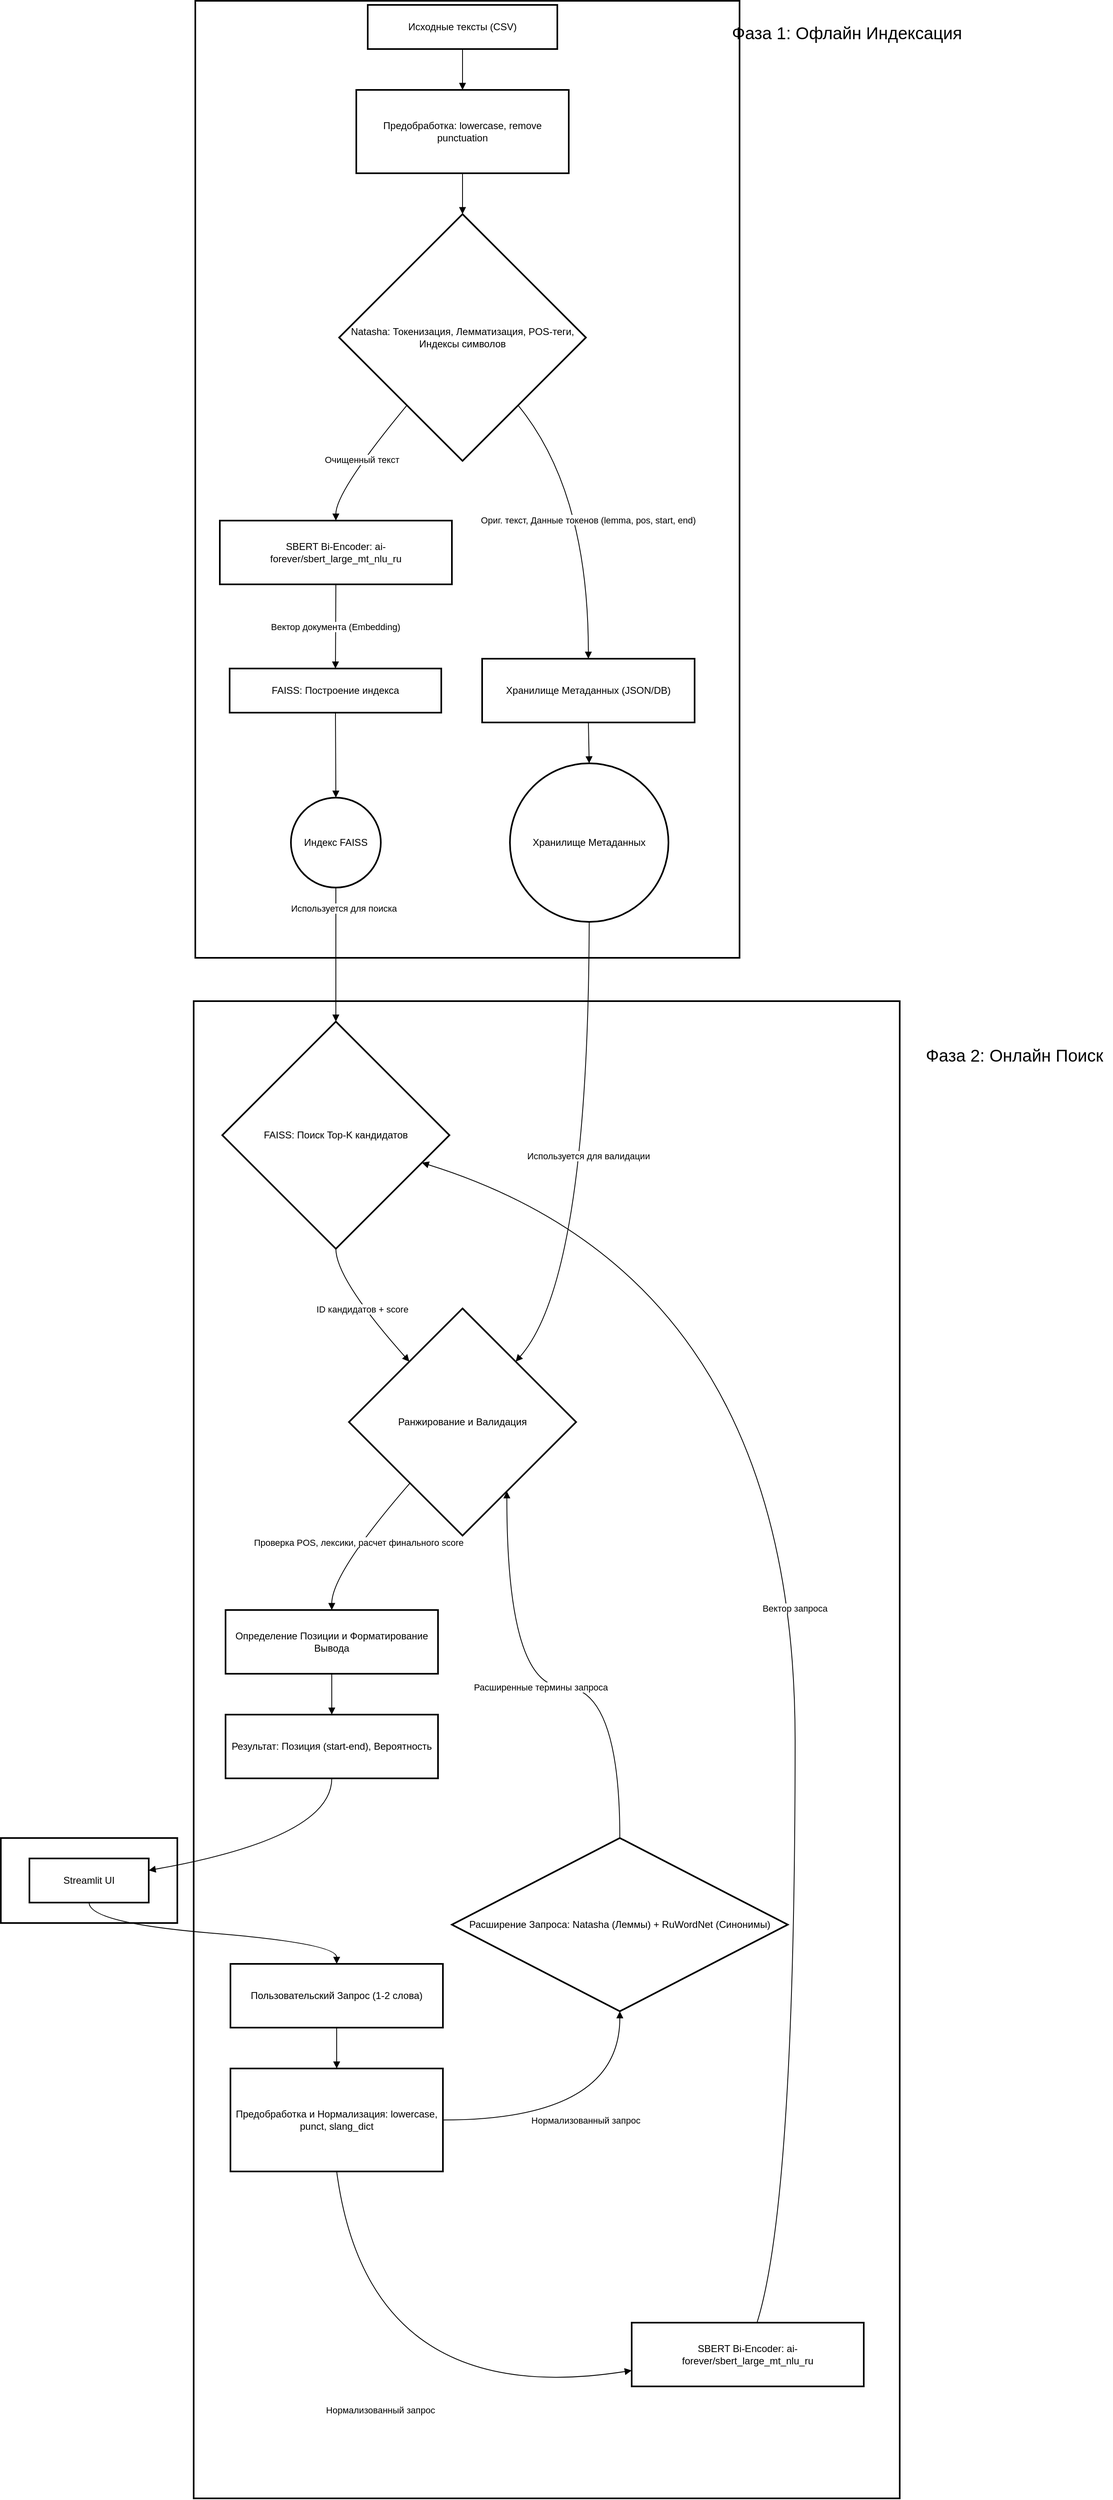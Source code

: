 <mxfile version="26.2.2">
  <diagram name="Страница — 1" id="I7amX6HXDTNEpF33M08P">
    <mxGraphModel dx="2563" dy="986" grid="1" gridSize="10" guides="1" tooltips="1" connect="1" arrows="1" fold="1" page="1" pageScale="1" pageWidth="827" pageHeight="1169" math="0" shadow="0">
      <root>
        <mxCell id="0" />
        <mxCell id="1" parent="0" />
        <mxCell id="sH_TbQC2YyTHMcjSGB44-40" value="Фаза 3: UI (Опционально)" style="whiteSpace=wrap;strokeWidth=2;" vertex="1" parent="1">
          <mxGeometry x="20" y="2288" width="216" height="104" as="geometry" />
        </mxCell>
        <mxCell id="sH_TbQC2YyTHMcjSGB44-41" value="" style="whiteSpace=wrap;strokeWidth=2;" vertex="1" parent="1">
          <mxGeometry x="256" y="1264" width="864" height="1832" as="geometry" />
        </mxCell>
        <mxCell id="sH_TbQC2YyTHMcjSGB44-42" value="" style="whiteSpace=wrap;strokeWidth=2;" vertex="1" parent="1">
          <mxGeometry x="258" y="40" width="666" height="1171" as="geometry" />
        </mxCell>
        <mxCell id="sH_TbQC2YyTHMcjSGB44-43" value="Исходные тексты (CSV)" style="whiteSpace=wrap;strokeWidth=2;" vertex="1" parent="1">
          <mxGeometry x="469" y="45" width="232" height="54" as="geometry" />
        </mxCell>
        <mxCell id="sH_TbQC2YyTHMcjSGB44-44" value="Предобработка: lowercase, remove punctuation" style="whiteSpace=wrap;strokeWidth=2;" vertex="1" parent="1">
          <mxGeometry x="455" y="149" width="260" height="102" as="geometry" />
        </mxCell>
        <mxCell id="sH_TbQC2YyTHMcjSGB44-45" value="Natasha: Токенизация, Лемматизация, POS-теги, Индексы символов" style="rhombus;strokeWidth=2;whiteSpace=wrap;" vertex="1" parent="1">
          <mxGeometry x="434" y="301" width="302" height="302" as="geometry" />
        </mxCell>
        <mxCell id="sH_TbQC2YyTHMcjSGB44-46" value="SBERT Bi-Encoder: ai-forever/sbert_large_mt_nlu_ru" style="whiteSpace=wrap;strokeWidth=2;" vertex="1" parent="1">
          <mxGeometry x="288" y="676" width="284" height="78" as="geometry" />
        </mxCell>
        <mxCell id="sH_TbQC2YyTHMcjSGB44-47" value="FAISS: Построение индекса" style="whiteSpace=wrap;strokeWidth=2;" vertex="1" parent="1">
          <mxGeometry x="300" y="857" width="259" height="54" as="geometry" />
        </mxCell>
        <mxCell id="sH_TbQC2YyTHMcjSGB44-48" value="Хранилище Метаданных (JSON/DB)" style="whiteSpace=wrap;strokeWidth=2;" vertex="1" parent="1">
          <mxGeometry x="609" y="845" width="260" height="78" as="geometry" />
        </mxCell>
        <mxCell id="sH_TbQC2YyTHMcjSGB44-49" value="Индекс FAISS" style="ellipse;aspect=fixed;strokeWidth=2;whiteSpace=wrap;" vertex="1" parent="1">
          <mxGeometry x="375" y="1015" width="110" height="110" as="geometry" />
        </mxCell>
        <mxCell id="sH_TbQC2YyTHMcjSGB44-50" value="Хранилище Метаданных" style="ellipse;aspect=fixed;strokeWidth=2;whiteSpace=wrap;" vertex="1" parent="1">
          <mxGeometry x="643" y="973" width="194" height="194" as="geometry" />
        </mxCell>
        <mxCell id="sH_TbQC2YyTHMcjSGB44-51" value="Пользовательский Запрос (1-2 слова)" style="whiteSpace=wrap;strokeWidth=2;" vertex="1" parent="1">
          <mxGeometry x="301" y="2442" width="260" height="78" as="geometry" />
        </mxCell>
        <mxCell id="sH_TbQC2YyTHMcjSGB44-52" value="Предобработка и Нормализация: lowercase, punct, slang_dict" style="whiteSpace=wrap;strokeWidth=2;" vertex="1" parent="1">
          <mxGeometry x="301" y="2570" width="260" height="126" as="geometry" />
        </mxCell>
        <mxCell id="sH_TbQC2YyTHMcjSGB44-53" value="Расширение Запроса: Natasha (Леммы) + RuWordNet (Синонимы)" style="rhombus;strokeWidth=2;whiteSpace=wrap;" vertex="1" parent="1">
          <mxGeometry x="572" y="2288" width="411" height="212" as="geometry" />
        </mxCell>
        <mxCell id="sH_TbQC2YyTHMcjSGB44-54" value="SBERT Bi-Encoder: ai-forever/sbert_large_mt_nlu_ru" style="whiteSpace=wrap;strokeWidth=2;" vertex="1" parent="1">
          <mxGeometry x="792" y="2881" width="284" height="78" as="geometry" />
        </mxCell>
        <mxCell id="sH_TbQC2YyTHMcjSGB44-55" value="FAISS: Поиск Top-K кандидатов" style="rhombus;strokeWidth=2;whiteSpace=wrap;" vertex="1" parent="1">
          <mxGeometry x="291" y="1289" width="278" height="278" as="geometry" />
        </mxCell>
        <mxCell id="sH_TbQC2YyTHMcjSGB44-56" value="Ранжирование и Валидация" style="rhombus;strokeWidth=2;whiteSpace=wrap;" vertex="1" parent="1">
          <mxGeometry x="446" y="1640" width="278" height="278" as="geometry" />
        </mxCell>
        <mxCell id="sH_TbQC2YyTHMcjSGB44-57" value="Определение Позиции и Форматирование Вывода" style="whiteSpace=wrap;strokeWidth=2;" vertex="1" parent="1">
          <mxGeometry x="295" y="2009" width="260" height="78" as="geometry" />
        </mxCell>
        <mxCell id="sH_TbQC2YyTHMcjSGB44-58" value="Результат: Позиция (start-end), Вероятность" style="whiteSpace=wrap;strokeWidth=2;" vertex="1" parent="1">
          <mxGeometry x="295" y="2137" width="260" height="78" as="geometry" />
        </mxCell>
        <mxCell id="sH_TbQC2YyTHMcjSGB44-59" value="Streamlit UI" style="whiteSpace=wrap;strokeWidth=2;" vertex="1" parent="1">
          <mxGeometry x="55" y="2313" width="146" height="54" as="geometry" />
        </mxCell>
        <mxCell id="sH_TbQC2YyTHMcjSGB44-60" value="" style="curved=1;startArrow=none;endArrow=block;exitX=0.5;exitY=1;entryX=0.5;entryY=0;rounded=0;" edge="1" parent="1" source="sH_TbQC2YyTHMcjSGB44-43" target="sH_TbQC2YyTHMcjSGB44-44">
          <mxGeometry relative="1" as="geometry">
            <Array as="points" />
          </mxGeometry>
        </mxCell>
        <mxCell id="sH_TbQC2YyTHMcjSGB44-61" value="" style="curved=1;startArrow=none;endArrow=block;exitX=0.5;exitY=1;entryX=0.5;entryY=0;rounded=0;" edge="1" parent="1" source="sH_TbQC2YyTHMcjSGB44-44" target="sH_TbQC2YyTHMcjSGB44-45">
          <mxGeometry relative="1" as="geometry">
            <Array as="points" />
          </mxGeometry>
        </mxCell>
        <mxCell id="sH_TbQC2YyTHMcjSGB44-62" value="Очищенный текст" style="curved=1;startArrow=none;endArrow=block;exitX=0.09;exitY=1;entryX=0.5;entryY=0;rounded=0;" edge="1" parent="1" source="sH_TbQC2YyTHMcjSGB44-45" target="sH_TbQC2YyTHMcjSGB44-46">
          <mxGeometry relative="1" as="geometry">
            <Array as="points">
              <mxPoint x="430" y="640" />
            </Array>
          </mxGeometry>
        </mxCell>
        <mxCell id="sH_TbQC2YyTHMcjSGB44-63" value="Вектор документа (Embedding)" style="curved=1;startArrow=none;endArrow=block;exitX=0.5;exitY=1;entryX=0.5;entryY=-0.01;rounded=0;" edge="1" parent="1" source="sH_TbQC2YyTHMcjSGB44-46" target="sH_TbQC2YyTHMcjSGB44-47">
          <mxGeometry relative="1" as="geometry">
            <Array as="points" />
          </mxGeometry>
        </mxCell>
        <mxCell id="sH_TbQC2YyTHMcjSGB44-64" value="Ориг. текст, Данные токенов (lemma, pos, start, end)" style="curved=1;startArrow=none;endArrow=block;exitX=0.91;exitY=1;entryX=0.5;entryY=-0.01;rounded=0;" edge="1" parent="1" source="sH_TbQC2YyTHMcjSGB44-45" target="sH_TbQC2YyTHMcjSGB44-48">
          <mxGeometry relative="1" as="geometry">
            <Array as="points">
              <mxPoint x="739" y="640" />
            </Array>
          </mxGeometry>
        </mxCell>
        <mxCell id="sH_TbQC2YyTHMcjSGB44-65" value="" style="curved=1;startArrow=none;endArrow=block;exitX=0.5;exitY=0.99;entryX=0.5;entryY=0;rounded=0;" edge="1" parent="1" source="sH_TbQC2YyTHMcjSGB44-47" target="sH_TbQC2YyTHMcjSGB44-49">
          <mxGeometry relative="1" as="geometry">
            <Array as="points" />
          </mxGeometry>
        </mxCell>
        <mxCell id="sH_TbQC2YyTHMcjSGB44-66" value="" style="curved=1;startArrow=none;endArrow=block;exitX=0.5;exitY=0.99;entryX=0.5;entryY=0;rounded=0;" edge="1" parent="1" source="sH_TbQC2YyTHMcjSGB44-48" target="sH_TbQC2YyTHMcjSGB44-50">
          <mxGeometry relative="1" as="geometry">
            <Array as="points" />
          </mxGeometry>
        </mxCell>
        <mxCell id="sH_TbQC2YyTHMcjSGB44-67" value="" style="curved=1;startArrow=none;endArrow=block;exitX=0.5;exitY=1;entryX=0.5;entryY=0;rounded=0;" edge="1" parent="1" source="sH_TbQC2YyTHMcjSGB44-51" target="sH_TbQC2YyTHMcjSGB44-52">
          <mxGeometry relative="1" as="geometry">
            <Array as="points" />
          </mxGeometry>
        </mxCell>
        <mxCell id="sH_TbQC2YyTHMcjSGB44-68" value="Нормализованный запрос" style="curved=1;startArrow=none;endArrow=block;exitX=1;exitY=0.5;entryX=0.5;entryY=1;rounded=0;exitDx=0;exitDy=0;edgeStyle=orthogonalEdgeStyle;entryDx=0;entryDy=0;" edge="1" parent="1" source="sH_TbQC2YyTHMcjSGB44-52" target="sH_TbQC2YyTHMcjSGB44-53">
          <mxGeometry relative="1" as="geometry" />
        </mxCell>
        <mxCell id="sH_TbQC2YyTHMcjSGB44-69" value="Нормализованный запрос" style="curved=1;startArrow=none;endArrow=block;exitX=0.5;exitY=1;entryX=0;entryY=0.75;rounded=0;entryDx=0;entryDy=0;exitDx=0;exitDy=0;" edge="1" parent="1" source="sH_TbQC2YyTHMcjSGB44-52" target="sH_TbQC2YyTHMcjSGB44-54">
          <mxGeometry relative="1" as="geometry">
            <Array as="points">
              <mxPoint x="470" y="2990" />
            </Array>
          </mxGeometry>
        </mxCell>
        <mxCell id="sH_TbQC2YyTHMcjSGB44-70" value="Вектор запроса" style="curved=1;startArrow=none;endArrow=block;exitX=0.54;exitY=0;entryX=1;entryY=0.66;rounded=0;" edge="1" parent="1" source="sH_TbQC2YyTHMcjSGB44-54" target="sH_TbQC2YyTHMcjSGB44-55">
          <mxGeometry relative="1" as="geometry">
            <Array as="points">
              <mxPoint x="992" y="2733" />
              <mxPoint x="992" y="1604" />
            </Array>
          </mxGeometry>
        </mxCell>
        <mxCell id="sH_TbQC2YyTHMcjSGB44-71" value="Используется для поиска" style="curved=1;startArrow=none;endArrow=block;exitX=0.5;exitY=0.99;entryX=0.5;entryY=0;rounded=0;" edge="1" parent="1" source="sH_TbQC2YyTHMcjSGB44-49" target="sH_TbQC2YyTHMcjSGB44-55">
          <mxGeometry x="-0.695" y="10" relative="1" as="geometry">
            <Array as="points" />
            <mxPoint as="offset" />
          </mxGeometry>
        </mxCell>
        <mxCell id="sH_TbQC2YyTHMcjSGB44-72" value="ID кандидатов + score" style="curved=1;startArrow=none;endArrow=block;exitX=0.5;exitY=1;entryX=0.06;entryY=0;rounded=0;" edge="1" parent="1" source="sH_TbQC2YyTHMcjSGB44-55" target="sH_TbQC2YyTHMcjSGB44-56">
          <mxGeometry relative="1" as="geometry">
            <Array as="points">
              <mxPoint x="430" y="1604" />
            </Array>
          </mxGeometry>
        </mxCell>
        <mxCell id="sH_TbQC2YyTHMcjSGB44-73" value="Расширенные термины запроса" style="curved=1;startArrow=none;endArrow=block;exitX=0.5;exitY=0;entryX=0.82;entryY=1;rounded=0;edgeStyle=orthogonalEdgeStyle;exitDx=0;exitDy=0;" edge="1" parent="1" source="sH_TbQC2YyTHMcjSGB44-53" target="sH_TbQC2YyTHMcjSGB44-56">
          <mxGeometry relative="1" as="geometry" />
        </mxCell>
        <mxCell id="sH_TbQC2YyTHMcjSGB44-74" value="Используется для валидации" style="curved=1;startArrow=none;endArrow=block;exitX=0.5;exitY=1;entryX=0.94;entryY=0;rounded=0;" edge="1" parent="1" source="sH_TbQC2YyTHMcjSGB44-50" target="sH_TbQC2YyTHMcjSGB44-56">
          <mxGeometry relative="1" as="geometry">
            <Array as="points">
              <mxPoint x="739" y="1604" />
            </Array>
          </mxGeometry>
        </mxCell>
        <mxCell id="sH_TbQC2YyTHMcjSGB44-75" value="Проверка POS, лексики, расчет финального score" style="curved=1;startArrow=none;endArrow=block;exitX=0.07;exitY=1;entryX=0.5;entryY=0;rounded=0;" edge="1" parent="1" source="sH_TbQC2YyTHMcjSGB44-56" target="sH_TbQC2YyTHMcjSGB44-57">
          <mxGeometry relative="1" as="geometry">
            <Array as="points">
              <mxPoint x="425" y="1964" />
            </Array>
          </mxGeometry>
        </mxCell>
        <mxCell id="sH_TbQC2YyTHMcjSGB44-76" value="" style="curved=1;startArrow=none;endArrow=block;exitX=0.5;exitY=1;entryX=0.5;entryY=0;rounded=0;" edge="1" parent="1" source="sH_TbQC2YyTHMcjSGB44-57" target="sH_TbQC2YyTHMcjSGB44-58">
          <mxGeometry relative="1" as="geometry">
            <Array as="points" />
          </mxGeometry>
        </mxCell>
        <mxCell id="sH_TbQC2YyTHMcjSGB44-77" value="" style="curved=1;startArrow=none;endArrow=block;exitX=0.5;exitY=1;entryX=0.5;entryY=0;rounded=0;" edge="1" parent="1" source="sH_TbQC2YyTHMcjSGB44-59" target="sH_TbQC2YyTHMcjSGB44-51">
          <mxGeometry relative="1" as="geometry">
            <Array as="points">
              <mxPoint x="128" y="2392" />
              <mxPoint x="431" y="2417" />
            </Array>
          </mxGeometry>
        </mxCell>
        <mxCell id="sH_TbQC2YyTHMcjSGB44-78" value="" style="curved=1;startArrow=none;endArrow=block;exitX=0.5;exitY=1;entryX=1;entryY=0.27;rounded=0;" edge="1" parent="1" source="sH_TbQC2YyTHMcjSGB44-58" target="sH_TbQC2YyTHMcjSGB44-59">
          <mxGeometry relative="1" as="geometry">
            <Array as="points">
              <mxPoint x="425" y="2288" />
            </Array>
          </mxGeometry>
        </mxCell>
        <mxCell id="sH_TbQC2YyTHMcjSGB44-79" value="&lt;span style=&quot;text-wrap-mode: wrap;&quot;&gt;&lt;font style=&quot;font-size: 21px;&quot;&gt;Фаза 1: Офлайн Индексация&lt;/font&gt;&lt;/span&gt;" style="text;html=1;align=center;verticalAlign=middle;resizable=0;points=[];autosize=1;strokeColor=none;fillColor=none;" vertex="1" parent="1">
          <mxGeometry x="900" y="59" width="310" height="40" as="geometry" />
        </mxCell>
        <mxCell id="sH_TbQC2YyTHMcjSGB44-80" value="&lt;span style=&quot;text-wrap-mode: wrap;&quot;&gt;&lt;font style=&quot;font-size: 21px;&quot;&gt;Фаза 2: Онлайн Поиск&lt;/font&gt;&lt;/span&gt;" style="text;html=1;align=center;verticalAlign=middle;resizable=0;points=[];autosize=1;strokeColor=none;fillColor=none;" vertex="1" parent="1">
          <mxGeometry x="1140" y="1310" width="240" height="40" as="geometry" />
        </mxCell>
      </root>
    </mxGraphModel>
  </diagram>
</mxfile>
